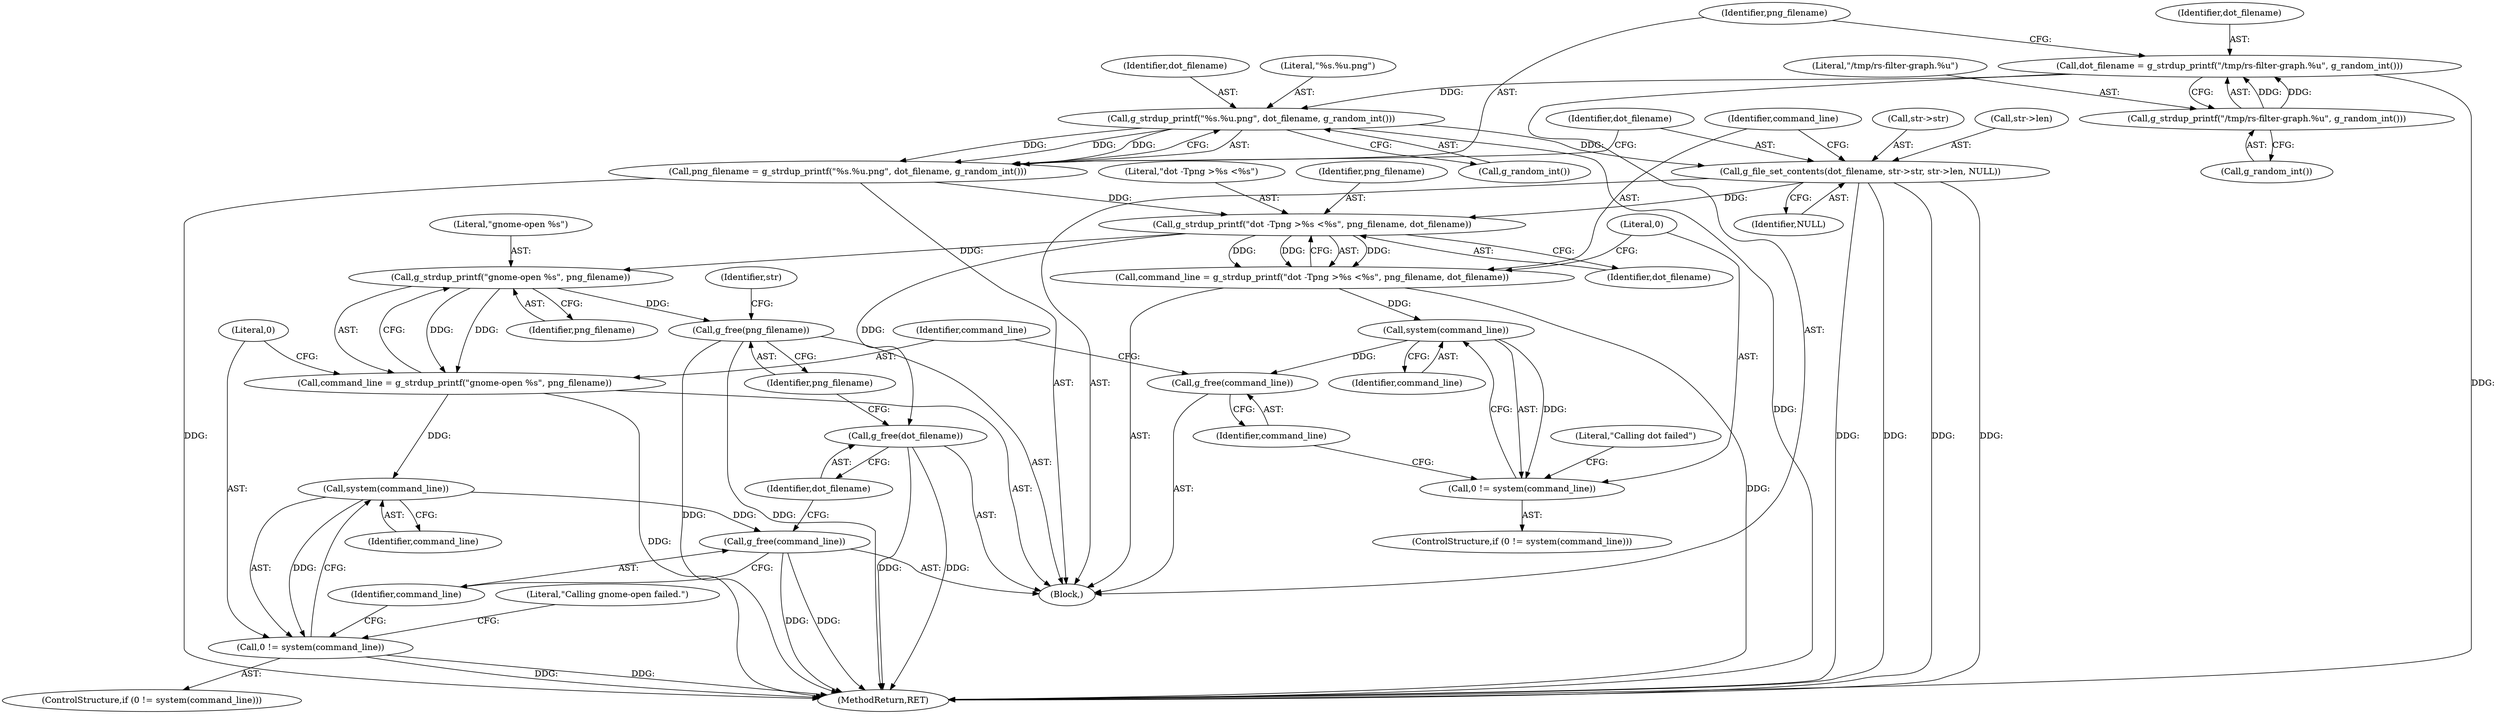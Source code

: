 digraph "0_rawstudio_9c2cd3c93c05d009a91d84eedbb85873b0cb505d@API" {
"1000121" [label="(Call,dot_filename = g_strdup_printf(\"/tmp/rs-filter-graph.%u\", g_random_int()))"];
"1000123" [label="(Call,g_strdup_printf(\"/tmp/rs-filter-graph.%u\", g_random_int()))"];
"1000128" [label="(Call,g_strdup_printf(\"%s.%u.png\", dot_filename, g_random_int()))"];
"1000126" [label="(Call,png_filename = g_strdup_printf(\"%s.%u.png\", dot_filename, g_random_int()))"];
"1000143" [label="(Call,g_strdup_printf(\"dot -Tpng >%s <%s\", png_filename, dot_filename))"];
"1000141" [label="(Call,command_line = g_strdup_printf(\"dot -Tpng >%s <%s\", png_filename, dot_filename))"];
"1000150" [label="(Call,system(command_line))"];
"1000148" [label="(Call,0 != system(command_line))"];
"1000154" [label="(Call,g_free(command_line))"];
"1000158" [label="(Call,g_strdup_printf(\"gnome-open %s\", png_filename))"];
"1000156" [label="(Call,command_line = g_strdup_printf(\"gnome-open %s\", png_filename))"];
"1000164" [label="(Call,system(command_line))"];
"1000162" [label="(Call,0 != system(command_line))"];
"1000168" [label="(Call,g_free(command_line))"];
"1000172" [label="(Call,g_free(png_filename))"];
"1000170" [label="(Call,g_free(dot_filename))"];
"1000132" [label="(Call,g_file_set_contents(dot_filename, str->str, str->len, NULL))"];
"1000158" [label="(Call,g_strdup_printf(\"gnome-open %s\", png_filename))"];
"1000169" [label="(Identifier,command_line)"];
"1000172" [label="(Call,g_free(png_filename))"];
"1000163" [label="(Literal,0)"];
"1000167" [label="(Literal,\"Calling gnome-open failed.\")"];
"1000175" [label="(Identifier,str)"];
"1000126" [label="(Call,png_filename = g_strdup_printf(\"%s.%u.png\", dot_filename, g_random_int()))"];
"1000160" [label="(Identifier,png_filename)"];
"1000146" [label="(Identifier,dot_filename)"];
"1000122" [label="(Identifier,dot_filename)"];
"1000150" [label="(Call,system(command_line))"];
"1000123" [label="(Call,g_strdup_printf(\"/tmp/rs-filter-graph.%u\", g_random_int()))"];
"1000147" [label="(ControlStructure,if (0 != system(command_line)))"];
"1000177" [label="(MethodReturn,RET)"];
"1000144" [label="(Literal,\"dot -Tpng >%s <%s\")"];
"1000142" [label="(Identifier,command_line)"];
"1000156" [label="(Call,command_line = g_strdup_printf(\"gnome-open %s\", png_filename))"];
"1000141" [label="(Call,command_line = g_strdup_printf(\"dot -Tpng >%s <%s\", png_filename, dot_filename))"];
"1000143" [label="(Call,g_strdup_printf(\"dot -Tpng >%s <%s\", png_filename, dot_filename))"];
"1000149" [label="(Literal,0)"];
"1000155" [label="(Identifier,command_line)"];
"1000130" [label="(Identifier,dot_filename)"];
"1000171" [label="(Identifier,dot_filename)"];
"1000162" [label="(Call,0 != system(command_line))"];
"1000151" [label="(Identifier,command_line)"];
"1000165" [label="(Identifier,command_line)"];
"1000134" [label="(Call,str->str)"];
"1000140" [label="(Identifier,NULL)"];
"1000137" [label="(Call,str->len)"];
"1000168" [label="(Call,g_free(command_line))"];
"1000125" [label="(Call,g_random_int())"];
"1000121" [label="(Call,dot_filename = g_strdup_printf(\"/tmp/rs-filter-graph.%u\", g_random_int()))"];
"1000133" [label="(Identifier,dot_filename)"];
"1000153" [label="(Literal,\"Calling dot failed\")"];
"1000159" [label="(Literal,\"gnome-open %s\")"];
"1000173" [label="(Identifier,png_filename)"];
"1000103" [label="(Block,)"];
"1000170" [label="(Call,g_free(dot_filename))"];
"1000161" [label="(ControlStructure,if (0 != system(command_line)))"];
"1000157" [label="(Identifier,command_line)"];
"1000148" [label="(Call,0 != system(command_line))"];
"1000164" [label="(Call,system(command_line))"];
"1000129" [label="(Literal,\"%s.%u.png\")"];
"1000145" [label="(Identifier,png_filename)"];
"1000127" [label="(Identifier,png_filename)"];
"1000132" [label="(Call,g_file_set_contents(dot_filename, str->str, str->len, NULL))"];
"1000128" [label="(Call,g_strdup_printf(\"%s.%u.png\", dot_filename, g_random_int()))"];
"1000131" [label="(Call,g_random_int())"];
"1000154" [label="(Call,g_free(command_line))"];
"1000124" [label="(Literal,\"/tmp/rs-filter-graph.%u\")"];
"1000121" -> "1000103"  [label="AST: "];
"1000121" -> "1000123"  [label="CFG: "];
"1000122" -> "1000121"  [label="AST: "];
"1000123" -> "1000121"  [label="AST: "];
"1000127" -> "1000121"  [label="CFG: "];
"1000121" -> "1000177"  [label="DDG: "];
"1000123" -> "1000121"  [label="DDG: "];
"1000123" -> "1000121"  [label="DDG: "];
"1000121" -> "1000128"  [label="DDG: "];
"1000123" -> "1000125"  [label="CFG: "];
"1000124" -> "1000123"  [label="AST: "];
"1000125" -> "1000123"  [label="AST: "];
"1000128" -> "1000126"  [label="AST: "];
"1000128" -> "1000131"  [label="CFG: "];
"1000129" -> "1000128"  [label="AST: "];
"1000130" -> "1000128"  [label="AST: "];
"1000131" -> "1000128"  [label="AST: "];
"1000126" -> "1000128"  [label="CFG: "];
"1000128" -> "1000177"  [label="DDG: "];
"1000128" -> "1000126"  [label="DDG: "];
"1000128" -> "1000126"  [label="DDG: "];
"1000128" -> "1000126"  [label="DDG: "];
"1000128" -> "1000132"  [label="DDG: "];
"1000126" -> "1000103"  [label="AST: "];
"1000127" -> "1000126"  [label="AST: "];
"1000133" -> "1000126"  [label="CFG: "];
"1000126" -> "1000177"  [label="DDG: "];
"1000126" -> "1000143"  [label="DDG: "];
"1000143" -> "1000141"  [label="AST: "];
"1000143" -> "1000146"  [label="CFG: "];
"1000144" -> "1000143"  [label="AST: "];
"1000145" -> "1000143"  [label="AST: "];
"1000146" -> "1000143"  [label="AST: "];
"1000141" -> "1000143"  [label="CFG: "];
"1000143" -> "1000141"  [label="DDG: "];
"1000143" -> "1000141"  [label="DDG: "];
"1000143" -> "1000141"  [label="DDG: "];
"1000132" -> "1000143"  [label="DDG: "];
"1000143" -> "1000158"  [label="DDG: "];
"1000143" -> "1000170"  [label="DDG: "];
"1000141" -> "1000103"  [label="AST: "];
"1000142" -> "1000141"  [label="AST: "];
"1000149" -> "1000141"  [label="CFG: "];
"1000141" -> "1000177"  [label="DDG: "];
"1000141" -> "1000150"  [label="DDG: "];
"1000150" -> "1000148"  [label="AST: "];
"1000150" -> "1000151"  [label="CFG: "];
"1000151" -> "1000150"  [label="AST: "];
"1000148" -> "1000150"  [label="CFG: "];
"1000150" -> "1000148"  [label="DDG: "];
"1000150" -> "1000154"  [label="DDG: "];
"1000148" -> "1000147"  [label="AST: "];
"1000149" -> "1000148"  [label="AST: "];
"1000153" -> "1000148"  [label="CFG: "];
"1000155" -> "1000148"  [label="CFG: "];
"1000154" -> "1000103"  [label="AST: "];
"1000154" -> "1000155"  [label="CFG: "];
"1000155" -> "1000154"  [label="AST: "];
"1000157" -> "1000154"  [label="CFG: "];
"1000158" -> "1000156"  [label="AST: "];
"1000158" -> "1000160"  [label="CFG: "];
"1000159" -> "1000158"  [label="AST: "];
"1000160" -> "1000158"  [label="AST: "];
"1000156" -> "1000158"  [label="CFG: "];
"1000158" -> "1000156"  [label="DDG: "];
"1000158" -> "1000156"  [label="DDG: "];
"1000158" -> "1000172"  [label="DDG: "];
"1000156" -> "1000103"  [label="AST: "];
"1000157" -> "1000156"  [label="AST: "];
"1000163" -> "1000156"  [label="CFG: "];
"1000156" -> "1000177"  [label="DDG: "];
"1000156" -> "1000164"  [label="DDG: "];
"1000164" -> "1000162"  [label="AST: "];
"1000164" -> "1000165"  [label="CFG: "];
"1000165" -> "1000164"  [label="AST: "];
"1000162" -> "1000164"  [label="CFG: "];
"1000164" -> "1000162"  [label="DDG: "];
"1000164" -> "1000168"  [label="DDG: "];
"1000162" -> "1000161"  [label="AST: "];
"1000163" -> "1000162"  [label="AST: "];
"1000167" -> "1000162"  [label="CFG: "];
"1000169" -> "1000162"  [label="CFG: "];
"1000162" -> "1000177"  [label="DDG: "];
"1000162" -> "1000177"  [label="DDG: "];
"1000168" -> "1000103"  [label="AST: "];
"1000168" -> "1000169"  [label="CFG: "];
"1000169" -> "1000168"  [label="AST: "];
"1000171" -> "1000168"  [label="CFG: "];
"1000168" -> "1000177"  [label="DDG: "];
"1000168" -> "1000177"  [label="DDG: "];
"1000172" -> "1000103"  [label="AST: "];
"1000172" -> "1000173"  [label="CFG: "];
"1000173" -> "1000172"  [label="AST: "];
"1000175" -> "1000172"  [label="CFG: "];
"1000172" -> "1000177"  [label="DDG: "];
"1000172" -> "1000177"  [label="DDG: "];
"1000170" -> "1000103"  [label="AST: "];
"1000170" -> "1000171"  [label="CFG: "];
"1000171" -> "1000170"  [label="AST: "];
"1000173" -> "1000170"  [label="CFG: "];
"1000170" -> "1000177"  [label="DDG: "];
"1000170" -> "1000177"  [label="DDG: "];
"1000132" -> "1000103"  [label="AST: "];
"1000132" -> "1000140"  [label="CFG: "];
"1000133" -> "1000132"  [label="AST: "];
"1000134" -> "1000132"  [label="AST: "];
"1000137" -> "1000132"  [label="AST: "];
"1000140" -> "1000132"  [label="AST: "];
"1000142" -> "1000132"  [label="CFG: "];
"1000132" -> "1000177"  [label="DDG: "];
"1000132" -> "1000177"  [label="DDG: "];
"1000132" -> "1000177"  [label="DDG: "];
"1000132" -> "1000177"  [label="DDG: "];
}
